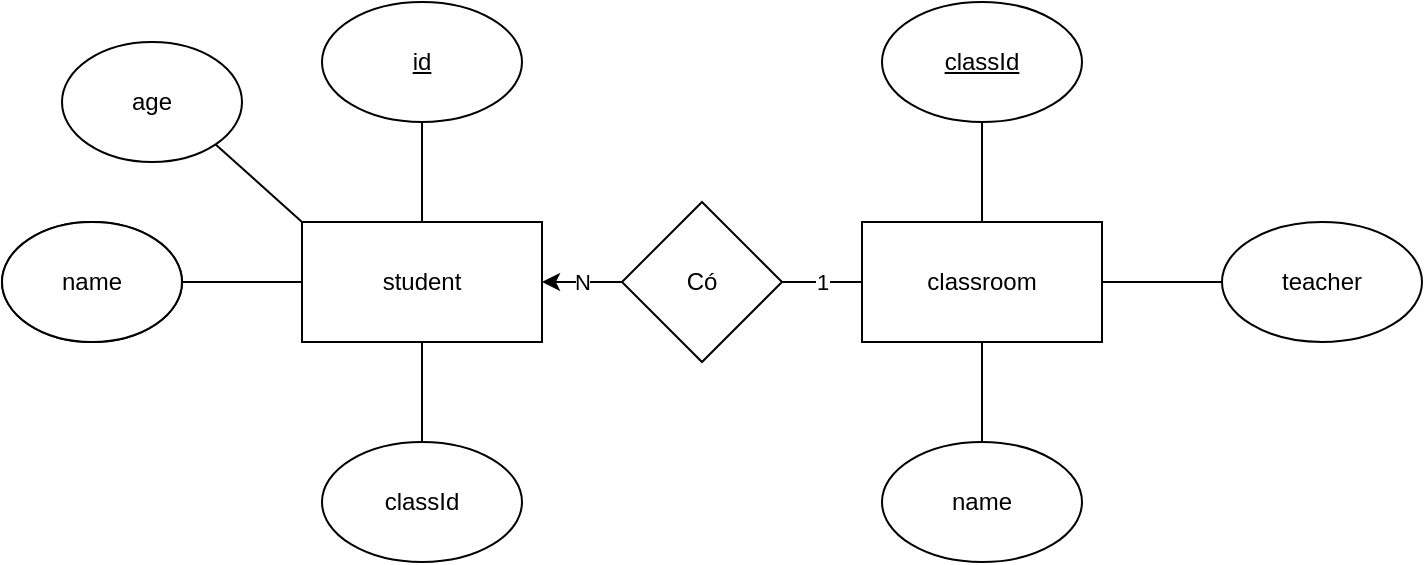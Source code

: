 <mxfile version="26.0.5">
  <diagram name="Trang-1" id="xM7gsyW6meXyn8PrXsl-">
    <mxGraphModel dx="1050" dy="603" grid="1" gridSize="10" guides="1" tooltips="1" connect="1" arrows="1" fold="1" page="1" pageScale="1" pageWidth="827" pageHeight="1169" math="0" shadow="0">
      <root>
        <mxCell id="0" />
        <mxCell id="1" parent="0" />
        <mxCell id="7PJxNTmt-fjSKnuqI0EQ-2" value="student" style="rounded=0;whiteSpace=wrap;html=1;" vertex="1" parent="1">
          <mxGeometry x="160" y="250" width="120" height="60" as="geometry" />
        </mxCell>
        <mxCell id="7PJxNTmt-fjSKnuqI0EQ-3" value="classroom" style="rounded=0;whiteSpace=wrap;html=1;" vertex="1" parent="1">
          <mxGeometry x="440" y="250" width="120" height="60" as="geometry" />
        </mxCell>
        <mxCell id="7PJxNTmt-fjSKnuqI0EQ-5" value="" style="endArrow=none;html=1;rounded=0;entryX=0.5;entryY=1;entryDx=0;entryDy=0;exitX=0.5;exitY=0;exitDx=0;exitDy=0;" edge="1" parent="1" source="7PJxNTmt-fjSKnuqI0EQ-2" target="7PJxNTmt-fjSKnuqI0EQ-4">
          <mxGeometry width="50" height="50" relative="1" as="geometry">
            <mxPoint x="210" y="240" as="sourcePoint" />
            <mxPoint x="260" y="190" as="targetPoint" />
          </mxGeometry>
        </mxCell>
        <mxCell id="7PJxNTmt-fjSKnuqI0EQ-4" value="id" style="ellipse;whiteSpace=wrap;html=1;fontStyle=4" vertex="1" parent="1">
          <mxGeometry x="170" y="140" width="100" height="60" as="geometry" />
        </mxCell>
        <mxCell id="7PJxNTmt-fjSKnuqI0EQ-11" value="StudentName" style="ellipse;whiteSpace=wrap;html=1;" vertex="1" parent="1">
          <mxGeometry x="10" y="250" width="90" height="60" as="geometry" />
        </mxCell>
        <mxCell id="7PJxNTmt-fjSKnuqI0EQ-12" value="" style="endArrow=none;html=1;rounded=0;entryX=0;entryY=0.5;entryDx=0;entryDy=0;exitX=1;exitY=0.5;exitDx=0;exitDy=0;" edge="1" parent="1" source="7PJxNTmt-fjSKnuqI0EQ-11" target="7PJxNTmt-fjSKnuqI0EQ-2">
          <mxGeometry width="50" height="50" relative="1" as="geometry">
            <mxPoint x="90" y="390" as="sourcePoint" />
            <mxPoint x="140" y="340" as="targetPoint" />
          </mxGeometry>
        </mxCell>
        <mxCell id="7PJxNTmt-fjSKnuqI0EQ-13" value="" style="endArrow=none;html=1;rounded=0;entryX=0;entryY=0;entryDx=0;entryDy=0;exitX=1;exitY=1;exitDx=0;exitDy=0;" edge="1" parent="1" source="7PJxNTmt-fjSKnuqI0EQ-16" target="7PJxNTmt-fjSKnuqI0EQ-2">
          <mxGeometry width="50" height="50" relative="1" as="geometry">
            <mxPoint x="110" y="250" as="sourcePoint" />
            <mxPoint x="160" y="200" as="targetPoint" />
          </mxGeometry>
        </mxCell>
        <mxCell id="7PJxNTmt-fjSKnuqI0EQ-15" value="name" style="ellipse;whiteSpace=wrap;html=1;" vertex="1" parent="1">
          <mxGeometry x="10" y="250" width="90" height="60" as="geometry" />
        </mxCell>
        <mxCell id="7PJxNTmt-fjSKnuqI0EQ-16" value="age" style="ellipse;whiteSpace=wrap;html=1;" vertex="1" parent="1">
          <mxGeometry x="40" y="160" width="90" height="60" as="geometry" />
        </mxCell>
        <mxCell id="7PJxNTmt-fjSKnuqI0EQ-17" value="" style="endArrow=none;html=1;rounded=0;entryX=0.5;entryY=1;entryDx=0;entryDy=0;exitX=0.5;exitY=0;exitDx=0;exitDy=0;" edge="1" target="7PJxNTmt-fjSKnuqI0EQ-18" parent="1" source="7PJxNTmt-fjSKnuqI0EQ-3">
          <mxGeometry width="50" height="50" relative="1" as="geometry">
            <mxPoint x="500" y="250" as="sourcePoint" />
            <mxPoint x="540" y="190" as="targetPoint" />
          </mxGeometry>
        </mxCell>
        <mxCell id="7PJxNTmt-fjSKnuqI0EQ-18" value="classId" style="ellipse;whiteSpace=wrap;html=1;fontStyle=4" vertex="1" parent="1">
          <mxGeometry x="450" y="140" width="100" height="60" as="geometry" />
        </mxCell>
        <mxCell id="7PJxNTmt-fjSKnuqI0EQ-20" value="N" style="edgeStyle=orthogonalEdgeStyle;rounded=0;orthogonalLoop=1;jettySize=auto;html=1;" edge="1" parent="1" source="7PJxNTmt-fjSKnuqI0EQ-19" target="7PJxNTmt-fjSKnuqI0EQ-2">
          <mxGeometry relative="1" as="geometry" />
        </mxCell>
        <mxCell id="7PJxNTmt-fjSKnuqI0EQ-19" value="Có" style="rhombus;whiteSpace=wrap;html=1;" vertex="1" parent="1">
          <mxGeometry x="320" y="240" width="80" height="80" as="geometry" />
        </mxCell>
        <mxCell id="7PJxNTmt-fjSKnuqI0EQ-21" value="1" style="endArrow=none;html=1;rounded=0;exitX=1;exitY=0.5;exitDx=0;exitDy=0;entryX=0;entryY=0.5;entryDx=0;entryDy=0;" edge="1" parent="1" source="7PJxNTmt-fjSKnuqI0EQ-19" target="7PJxNTmt-fjSKnuqI0EQ-3">
          <mxGeometry width="50" height="50" relative="1" as="geometry">
            <mxPoint x="390" y="330" as="sourcePoint" />
            <mxPoint x="410" y="320" as="targetPoint" />
          </mxGeometry>
        </mxCell>
        <mxCell id="7PJxNTmt-fjSKnuqI0EQ-22" value="" style="endArrow=none;html=1;rounded=0;entryX=0.5;entryY=1;entryDx=0;entryDy=0;exitX=0.5;exitY=0;exitDx=0;exitDy=0;" edge="1" parent="1" source="7PJxNTmt-fjSKnuqI0EQ-23" target="7PJxNTmt-fjSKnuqI0EQ-2">
          <mxGeometry width="50" height="50" relative="1" as="geometry">
            <mxPoint x="140" y="380" as="sourcePoint" />
            <mxPoint x="180" y="330" as="targetPoint" />
          </mxGeometry>
        </mxCell>
        <mxCell id="7PJxNTmt-fjSKnuqI0EQ-23" value="classId" style="ellipse;whiteSpace=wrap;html=1;" vertex="1" parent="1">
          <mxGeometry x="170" y="360" width="100" height="60" as="geometry" />
        </mxCell>
        <mxCell id="7PJxNTmt-fjSKnuqI0EQ-24" value="" style="endArrow=none;html=1;rounded=0;entryX=0.5;entryY=1;entryDx=0;entryDy=0;exitX=0.5;exitY=0;exitDx=0;exitDy=0;" edge="1" parent="1" source="7PJxNTmt-fjSKnuqI0EQ-25" target="7PJxNTmt-fjSKnuqI0EQ-3">
          <mxGeometry width="50" height="50" relative="1" as="geometry">
            <mxPoint x="420" y="390" as="sourcePoint" />
            <mxPoint x="500" y="320" as="targetPoint" />
          </mxGeometry>
        </mxCell>
        <mxCell id="7PJxNTmt-fjSKnuqI0EQ-25" value="name" style="ellipse;whiteSpace=wrap;html=1;" vertex="1" parent="1">
          <mxGeometry x="450" y="360" width="100" height="60" as="geometry" />
        </mxCell>
        <mxCell id="7PJxNTmt-fjSKnuqI0EQ-26" value="teacher" style="ellipse;whiteSpace=wrap;html=1;" vertex="1" parent="1">
          <mxGeometry x="620" y="250" width="100" height="60" as="geometry" />
        </mxCell>
        <mxCell id="7PJxNTmt-fjSKnuqI0EQ-28" value="" style="endArrow=none;html=1;rounded=0;exitX=1;exitY=0.5;exitDx=0;exitDy=0;entryX=0;entryY=0.5;entryDx=0;entryDy=0;" edge="1" parent="1" source="7PJxNTmt-fjSKnuqI0EQ-3" target="7PJxNTmt-fjSKnuqI0EQ-26">
          <mxGeometry width="50" height="50" relative="1" as="geometry">
            <mxPoint x="630" y="400" as="sourcePoint" />
            <mxPoint x="680" y="350" as="targetPoint" />
          </mxGeometry>
        </mxCell>
      </root>
    </mxGraphModel>
  </diagram>
</mxfile>
